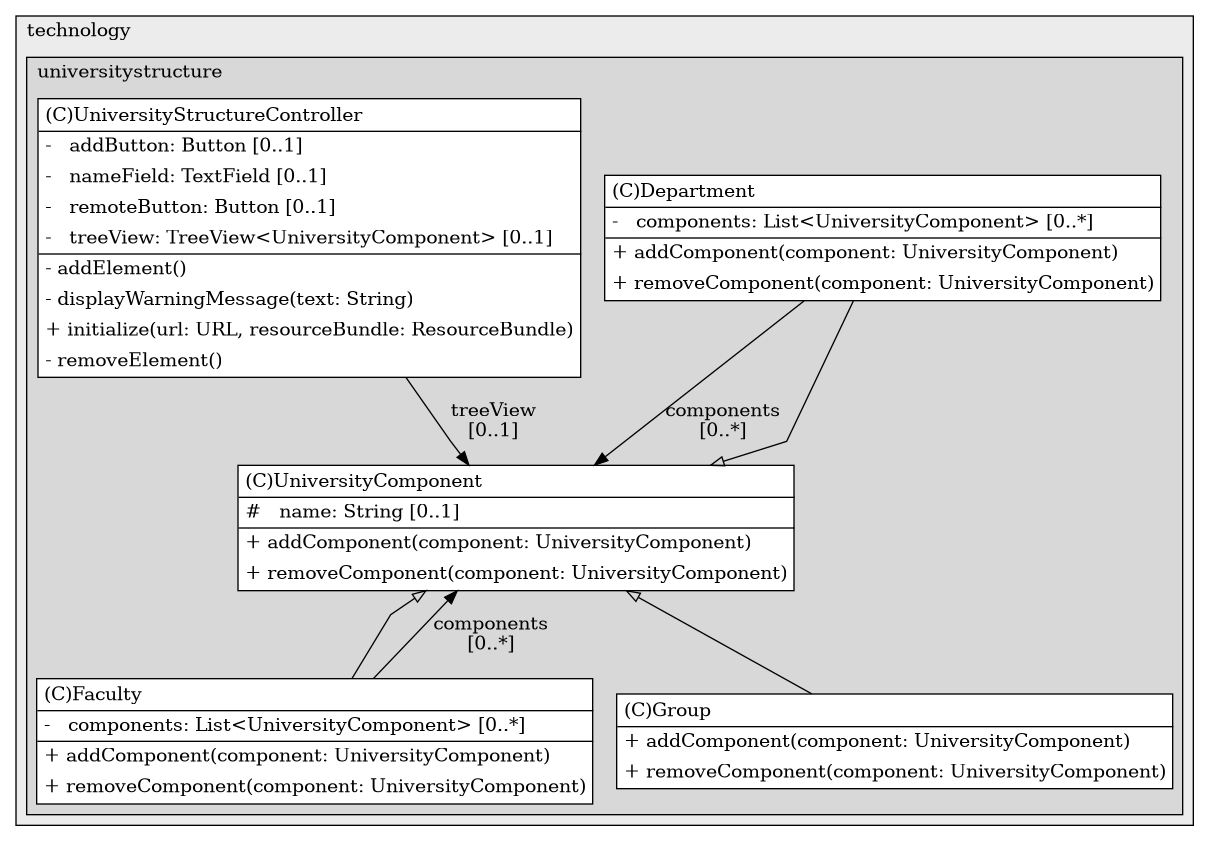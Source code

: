 @startuml

/' diagram meta data start
config=StructureConfiguration;
{
  "projectClassification": {
    "searchMode": "OpenProject", // OpenProject, AllProjects
    "includedProjects": "",
    "pathEndKeywords": "*.impl",
    "isClientPath": "",
    "isClientName": "",
    "isTestPath": "",
    "isTestName": "",
    "isMappingPath": "",
    "isMappingName": "",
    "isDataAccessPath": "",
    "isDataAccessName": "",
    "isDataStructurePath": "",
    "isDataStructureName": "",
    "isInterfaceStructuresPath": "",
    "isInterfaceStructuresName": "",
    "isEntryPointPath": "",
    "isEntryPointName": "",
    "treatFinalFieldsAsMandatory": false
  },
  "graphRestriction": {
    "classPackageExcludeFilter": "",
    "classPackageIncludeFilter": "",
    "classNameExcludeFilter": "",
    "classNameIncludeFilter": "",
    "methodNameExcludeFilter": "",
    "methodNameIncludeFilter": "",
    "removeByInheritance": "", // inheritance/annotation based filtering is done in a second step
    "removeByAnnotation": "",
    "removeByClassPackage": "", // cleanup the graph after inheritance/annotation based filtering is done
    "removeByClassName": "",
    "cutMappings": false,
    "cutEnum": true,
    "cutTests": true,
    "cutClient": true,
    "cutDataAccess": false,
    "cutInterfaceStructures": false,
    "cutDataStructures": false,
    "cutGetterAndSetter": true,
    "cutConstructors": true
  },
  "graphTraversal": {
    "forwardDepth": 6,
    "backwardDepth": 6,
    "classPackageExcludeFilter": "",
    "classPackageIncludeFilter": "",
    "classNameExcludeFilter": "",
    "classNameIncludeFilter": "",
    "methodNameExcludeFilter": "",
    "methodNameIncludeFilter": "",
    "hideMappings": false,
    "hideDataStructures": false,
    "hidePrivateMethods": true,
    "hideInterfaceCalls": true, // indirection: implementation -> interface (is hidden) -> implementation
    "onlyShowApplicationEntryPoints": false, // root node is included
    "useMethodCallsForStructureDiagram": "ForwardOnly" // ForwardOnly, BothDirections, No
  },
  "details": {
    "aggregation": "GroupByClass", // ByClass, GroupByClass, None
    "showClassGenericTypes": true,
    "showMethods": true,
    "showMethodParameterNames": true,
    "showMethodParameterTypes": true,
    "showMethodReturnType": true,
    "showPackageLevels": 2,
    "showDetailedClassStructure": true
  },
  "rootClass": "programming.technology.universitystructure.UniversityStructureController",
  "extensionCallbackMethod": "" // qualified.class.name#methodName - signature: public static String method(String)
}
diagram meta data end '/



digraph g {
    rankdir="TB"
    splines=polyline
    

'nodes 
subgraph cluster_1679325940 { 
   	label=technology
	labeljust=l
	fillcolor="#ececec"
	style=filled
   
   subgraph cluster_548097731 { 
   	label=universitystructure
	labeljust=l
	fillcolor="#d8d8d8"
	style=filled
   
   Department813707368[
	label=<<TABLE BORDER="1" CELLBORDER="0" CELLPADDING="4" CELLSPACING="0">
<TR><TD ALIGN="LEFT" >(C)Department</TD></TR>
<HR/>
<TR><TD ALIGN="LEFT" >-   components: List&lt;UniversityComponent&gt; [0..*]</TD></TR>
<HR/>
<TR><TD ALIGN="LEFT" >+ addComponent(component: UniversityComponent)</TD></TR>
<TR><TD ALIGN="LEFT" >+ removeComponent(component: UniversityComponent)</TD></TR>
</TABLE>>
	style=filled
	margin=0
	shape=plaintext
	fillcolor="#FFFFFF"
];

Faculty813707368[
	label=<<TABLE BORDER="1" CELLBORDER="0" CELLPADDING="4" CELLSPACING="0">
<TR><TD ALIGN="LEFT" >(C)Faculty</TD></TR>
<HR/>
<TR><TD ALIGN="LEFT" >-   components: List&lt;UniversityComponent&gt; [0..*]</TD></TR>
<HR/>
<TR><TD ALIGN="LEFT" >+ addComponent(component: UniversityComponent)</TD></TR>
<TR><TD ALIGN="LEFT" >+ removeComponent(component: UniversityComponent)</TD></TR>
</TABLE>>
	style=filled
	margin=0
	shape=plaintext
	fillcolor="#FFFFFF"
];

Group813707368[
	label=<<TABLE BORDER="1" CELLBORDER="0" CELLPADDING="4" CELLSPACING="0">
<TR><TD ALIGN="LEFT" >(C)Group</TD></TR>
<HR/>
<TR><TD ALIGN="LEFT" >+ addComponent(component: UniversityComponent)</TD></TR>
<TR><TD ALIGN="LEFT" >+ removeComponent(component: UniversityComponent)</TD></TR>
</TABLE>>
	style=filled
	margin=0
	shape=plaintext
	fillcolor="#FFFFFF"
];

UniversityComponent813707368[
	label=<<TABLE BORDER="1" CELLBORDER="0" CELLPADDING="4" CELLSPACING="0">
<TR><TD ALIGN="LEFT" >(C)UniversityComponent</TD></TR>
<HR/>
<TR><TD ALIGN="LEFT" >#   name: String [0..1]</TD></TR>
<HR/>
<TR><TD ALIGN="LEFT" >+ addComponent(component: UniversityComponent)</TD></TR>
<TR><TD ALIGN="LEFT" >+ removeComponent(component: UniversityComponent)</TD></TR>
</TABLE>>
	style=filled
	margin=0
	shape=plaintext
	fillcolor="#FFFFFF"
];

UniversityStructureController1714556536[
	label=<<TABLE BORDER="1" CELLBORDER="0" CELLPADDING="4" CELLSPACING="0">
<TR><TD ALIGN="LEFT" >(C)UniversityStructureController</TD></TR>
<HR/>
<TR><TD ALIGN="LEFT" >-   addButton: Button [0..1]</TD></TR>
<TR><TD ALIGN="LEFT" >-   nameField: TextField [0..1]</TD></TR>
<TR><TD ALIGN="LEFT" >-   remoteButton: Button [0..1]</TD></TR>
<TR><TD ALIGN="LEFT" >-   treeView: TreeView&lt;UniversityComponent&gt; [0..1]</TD></TR>
<HR/>
<TR><TD ALIGN="LEFT" >- addElement()</TD></TR>
<TR><TD ALIGN="LEFT" >- displayWarningMessage(text: String)</TD></TR>
<TR><TD ALIGN="LEFT" >+ initialize(url: URL, resourceBundle: ResourceBundle)</TD></TR>
<TR><TD ALIGN="LEFT" >- removeElement()</TD></TR>
</TABLE>>
	style=filled
	margin=0
	shape=plaintext
	fillcolor="#FFFFFF"
];
} 
} 

'edges    
Department813707368 -> UniversityComponent813707368[label="components
[0..*]"];
Faculty813707368 -> UniversityComponent813707368[label="components
[0..*]"];
UniversityComponent813707368 -> Department813707368[arrowhead=none, arrowtail=empty, dir=both];
UniversityComponent813707368 -> Faculty813707368[arrowhead=none, arrowtail=empty, dir=both];
UniversityComponent813707368 -> Group813707368[arrowhead=none, arrowtail=empty, dir=both];
UniversityStructureController1714556536 -> UniversityComponent813707368[label="treeView
[0..1]"];
    
}
@enduml